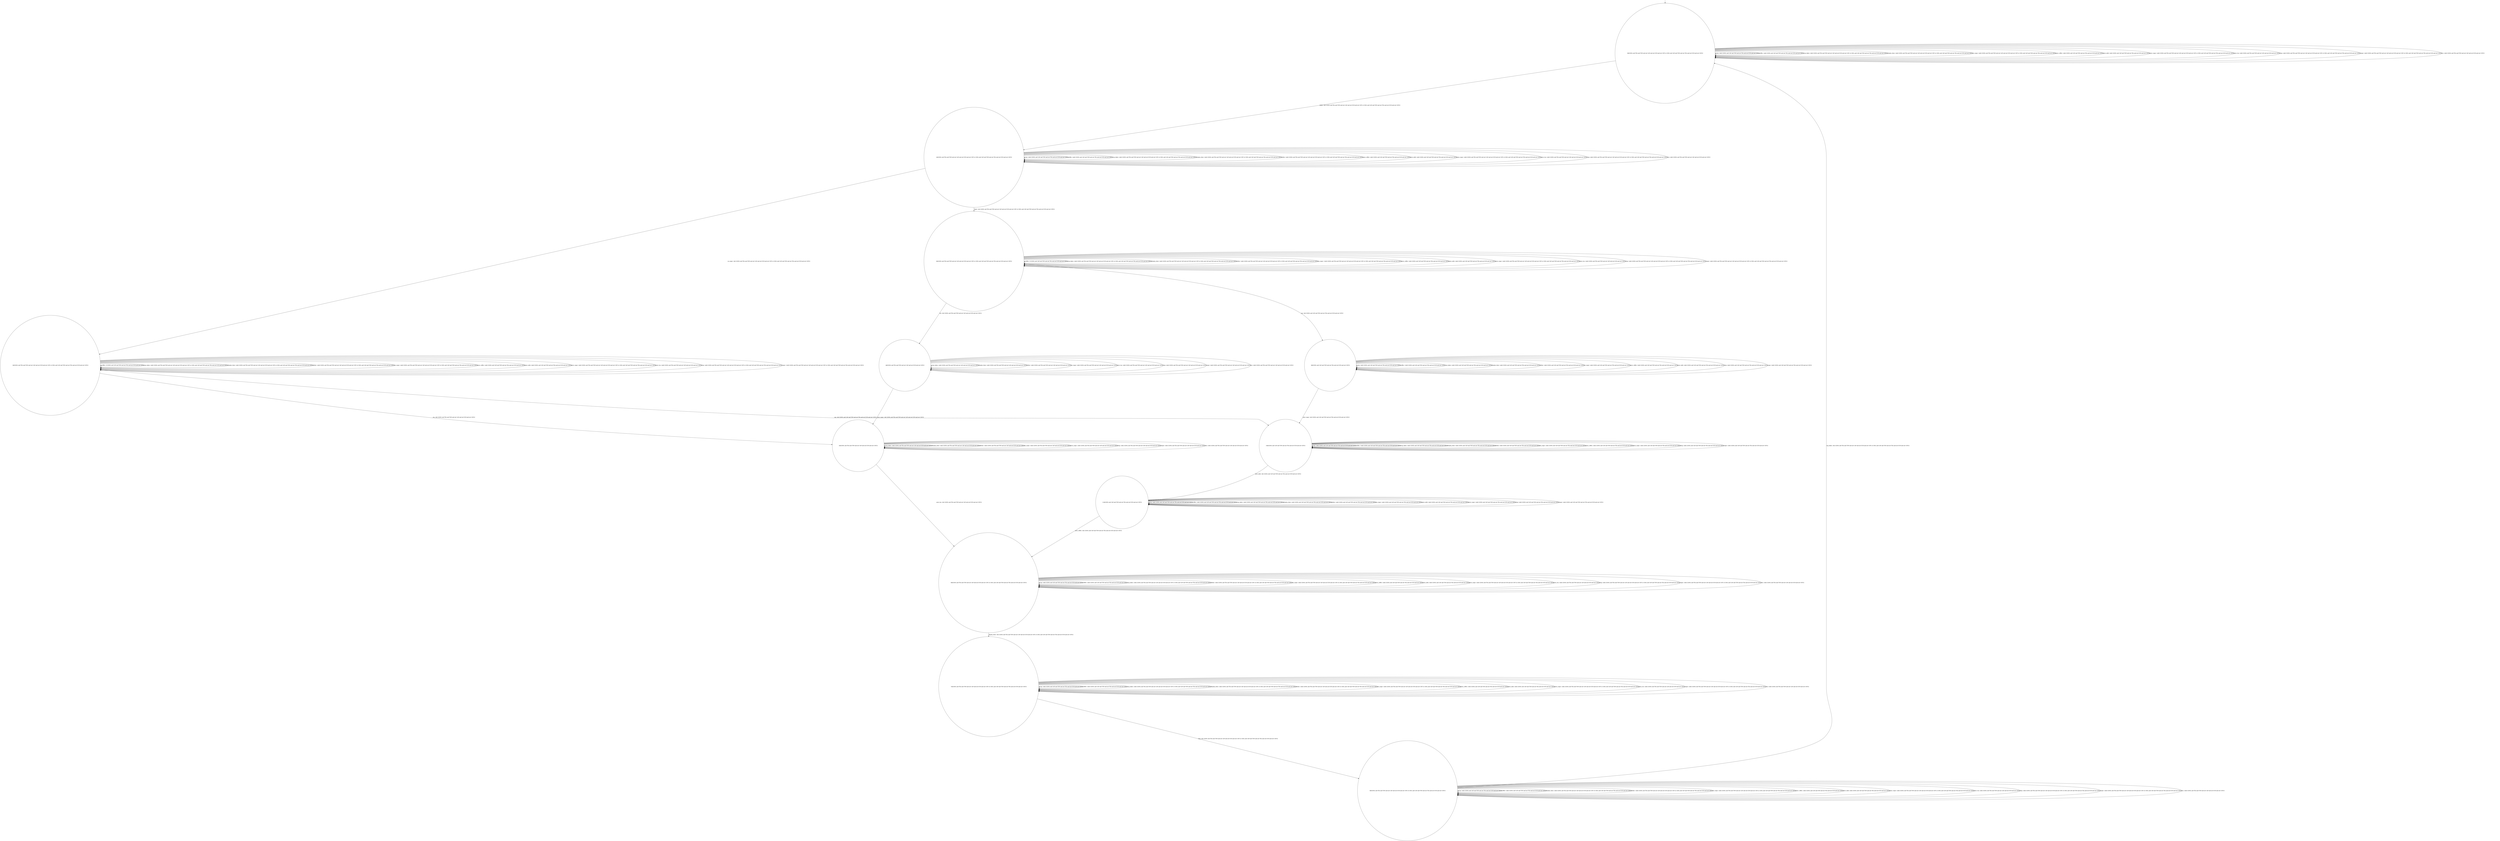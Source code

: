 digraph g {
	edge [lblstyle="above, sloped"];
	s0 [shape="circle" label="0@[((DOL and TEA and TON and not CAP and not EUR and not COF) or (DOL and CAP and TON and not TEA and not EUR and not COF))]"];
	s1 [shape="circle" label="1@[((DOL and TEA and TON and not CAP and not EUR and not COF) or (DOL and CAP and TON and not TEA and not EUR and not COF))]"];
	s2 [shape="circle" label="2@[((DOL and TEA and TON and not CAP and not EUR and not COF) or (DOL and CAP and TON and not TEA and not EUR and not COF))]"];
	s3 [shape="circle" label="3@[((DOL and TEA and TON and not CAP and not EUR and not COF) or (DOL and CAP and TON and not TEA and not EUR and not COF))]"];
	s4 [shape="circle" label="4@[((DOL and TEA and TON and not CAP and not EUR and not COF))]"];
	s5 [shape="circle" label="5@[((DOL and TEA and TON and not CAP and not EUR and not COF))]"];
	s6 [shape="circle" label="6@[((DOL and TEA and TON and not CAP and not EUR and not COF) or (DOL and CAP and TON and not TEA and not EUR and not COF))]"];
	s7 [shape="circle" label="7@[((DOL and TEA and TON and not CAP and not EUR and not COF) or (DOL and CAP and TON and not TEA and not EUR and not COF))]"];
	s8 [shape="circle" label="8@[((DOL and TEA and TON and not CAP and not EUR and not COF) or (DOL and CAP and TON and not TEA and not EUR and not COF))]"];
	s9 [shape="circle" label="9@[((DOL and CAP and TON and not TEA and not EUR and not COF))]"];
	s10 [shape="circle" label="10@[((DOL and CAP and TON and not TEA and not EUR and not COF))]"];
	s11 [shape="circle" label="11@[((DOL and CAP and TON and not TEA and not EUR and not COF))]"];
	s0 -> s0 [label="cap / nok() [((DOL and CAP and TON and not TEA and not EUR and not COF))]"];
	s0 -> s0 [label="coffee / nok() [((DOL and CAP and TON and not TEA and not EUR and not COF))]"];
	s0 -> s0 [label="cup_taken / nok() [((DOL and TEA and TON and not CAP and not EUR and not COF) or (DOL and CAP and TON and not TEA and not EUR and not COF))]"];
	s0 -> s0 [label="display_done / nok() [((DOL and TEA and TON and not CAP and not EUR and not COF) or (DOL and CAP and TON and not TEA and not EUR and not COF))]"];
	s0 -> s1 [label="dollar / ok() [((DOL and TEA and TON and not CAP and not EUR and not COF) or (DOL and CAP and TON and not TEA and not EUR and not COF))]"];
	s0 -> s0 [label="no_sugar / nok() [((DOL and TEA and TON and not CAP and not EUR and not COF) or (DOL and CAP and TON and not TEA and not EUR and not COF))]"];
	s0 -> s0 [label="pour_coffee / nok() [((DOL and CAP and TON and not TEA and not EUR and not COF))]"];
	s0 -> s0 [label="pour_milk / nok() [((DOL and CAP and TON and not TEA and not EUR and not COF))]"];
	s0 -> s0 [label="pour_sugar / nok() [((DOL and TEA and TON and not CAP and not EUR and not COF) or (DOL and CAP and TON and not TEA and not EUR and not COF))]"];
	s0 -> s0 [label="pour_tea / nok() [((DOL and TEA and TON and not CAP and not EUR and not COF))]"];
	s0 -> s0 [label="ring / nok() [((DOL and TEA and TON and not CAP and not EUR and not COF) or (DOL and CAP and TON and not TEA and not EUR and not COF))]"];
	s0 -> s0 [label="sugar / nok() [((DOL and TEA and TON and not CAP and not EUR and not COF) or (DOL and CAP and TON and not TEA and not EUR and not COF))]"];
	s0 -> s0 [label="tea / nok() [((DOL and TEA and TON and not CAP and not EUR and not COF))]"];
	s1 -> s1 [label="cap / nok() [((DOL and CAP and TON and not TEA and not EUR and not COF))]"];
	s1 -> s1 [label="coffee / nok() [((DOL and CAP and TON and not TEA and not EUR and not COF))]"];
	s1 -> s1 [label="cup_taken / nok() [((DOL and TEA and TON and not CAP and not EUR and not COF) or (DOL and CAP and TON and not TEA and not EUR and not COF))]"];
	s1 -> s1 [label="display_done / nok() [((DOL and TEA and TON and not CAP and not EUR and not COF) or (DOL and CAP and TON and not TEA and not EUR and not COF))]"];
	s1 -> s1 [label="dollar / nok() [((DOL and TEA and TON and not CAP and not EUR and not COF) or (DOL and CAP and TON and not TEA and not EUR and not COF))]"];
	s1 -> s2 [label="no_sugar / ok() [((DOL and TEA and TON and not CAP and not EUR and not COF) or (DOL and CAP and TON and not TEA and not EUR and not COF))]"];
	s1 -> s1 [label="pour_coffee / nok() [((DOL and CAP and TON and not TEA and not EUR and not COF))]"];
	s1 -> s1 [label="pour_milk / nok() [((DOL and CAP and TON and not TEA and not EUR and not COF))]"];
	s1 -> s1 [label="pour_sugar / nok() [((DOL and TEA and TON and not CAP and not EUR and not COF) or (DOL and CAP and TON and not TEA and not EUR and not COF))]"];
	s1 -> s1 [label="pour_tea / nok() [((DOL and TEA and TON and not CAP and not EUR and not COF))]"];
	s1 -> s1 [label="ring / nok() [((DOL and TEA and TON and not CAP and not EUR and not COF) or (DOL and CAP and TON and not TEA and not EUR and not COF))]"];
	s1 -> s3 [label="sugar / ok() [((DOL and TEA and TON and not CAP and not EUR and not COF) or (DOL and CAP and TON and not TEA and not EUR and not COF))]"];
	s1 -> s1 [label="tea / nok() [((DOL and TEA and TON and not CAP and not EUR and not COF))]"];
	s2 -> s10 [label="cap / ok() [((DOL and CAP and TON and not TEA and not EUR and not COF))]"];
	s2 -> s2 [label="coffee / Ω [((DOL and CAP and TON and not TEA and not EUR and not COF))]"];
	s2 -> s2 [label="cup_taken / nok() [((DOL and TEA and TON and not CAP and not EUR and not COF) or (DOL and CAP and TON and not TEA and not EUR and not COF))]"];
	s2 -> s2 [label="display_done / nok() [((DOL and TEA and TON and not CAP and not EUR and not COF) or (DOL and CAP and TON and not TEA and not EUR and not COF))]"];
	s2 -> s2 [label="dollar / nok() [((DOL and TEA and TON and not CAP and not EUR and not COF) or (DOL and CAP and TON and not TEA and not EUR and not COF))]"];
	s2 -> s2 [label="no_sugar / nok() [((DOL and TEA and TON and not CAP and not EUR and not COF) or (DOL and CAP and TON and not TEA and not EUR and not COF))]"];
	s2 -> s2 [label="pour_coffee / nok() [((DOL and CAP and TON and not TEA and not EUR and not COF))]"];
	s2 -> s2 [label="pour_milk / nok() [((DOL and CAP and TON and not TEA and not EUR and not COF))]"];
	s2 -> s2 [label="pour_sugar / nok() [((DOL and TEA and TON and not CAP and not EUR and not COF) or (DOL and CAP and TON and not TEA and not EUR and not COF))]"];
	s2 -> s2 [label="pour_tea / nok() [((DOL and TEA and TON and not CAP and not EUR and not COF))]"];
	s2 -> s2 [label="ring / nok() [((DOL and TEA and TON and not CAP and not EUR and not COF) or (DOL and CAP and TON and not TEA and not EUR and not COF))]"];
	s2 -> s2 [label="sugar / void() [((DOL and TEA and TON and not CAP and not EUR and not COF) or (DOL and CAP and TON and not TEA and not EUR and not COF))]"];
	s2 -> s5 [label="tea / ok() [((DOL and TEA and TON and not CAP and not EUR and not COF))]"];
	s3 -> s9 [label="cap / ok() [((DOL and CAP and TON and not TEA and not EUR and not COF))]"];
	s3 -> s3 [label="coffee / Ω [((DOL and CAP and TON and not TEA and not EUR and not COF))]"];
	s3 -> s3 [label="cup_taken / nok() [((DOL and TEA and TON and not CAP and not EUR and not COF) or (DOL and CAP and TON and not TEA and not EUR and not COF))]"];
	s3 -> s3 [label="display_done / nok() [((DOL and TEA and TON and not CAP and not EUR and not COF) or (DOL and CAP and TON and not TEA and not EUR and not COF))]"];
	s3 -> s3 [label="dollar / nok() [((DOL and TEA and TON and not CAP and not EUR and not COF) or (DOL and CAP and TON and not TEA and not EUR and not COF))]"];
	s3 -> s3 [label="no_sugar / void() [((DOL and TEA and TON and not CAP and not EUR and not COF) or (DOL and CAP and TON and not TEA and not EUR and not COF))]"];
	s3 -> s3 [label="pour_coffee / nok() [((DOL and CAP and TON and not TEA and not EUR and not COF))]"];
	s3 -> s3 [label="pour_milk / nok() [((DOL and CAP and TON and not TEA and not EUR and not COF))]"];
	s3 -> s3 [label="pour_sugar / nok() [((DOL and TEA and TON and not CAP and not EUR and not COF) or (DOL and CAP and TON and not TEA and not EUR and not COF))]"];
	s3 -> s3 [label="pour_tea / nok() [((DOL and TEA and TON and not CAP and not EUR and not COF))]"];
	s3 -> s3 [label="ring / nok() [((DOL and TEA and TON and not CAP and not EUR and not COF) or (DOL and CAP and TON and not TEA and not EUR and not COF))]"];
	s3 -> s3 [label="sugar / nok() [((DOL and TEA and TON and not CAP and not EUR and not COF) or (DOL and CAP and TON and not TEA and not EUR and not COF))]"];
	s3 -> s4 [label="tea / ok() [((DOL and TEA and TON and not CAP and not EUR and not COF))]"];
	s4 -> s4 [label="cup_taken / nok() [((DOL and TEA and TON and not CAP and not EUR and not COF))]"];
	s4 -> s4 [label="display_done / nok() [((DOL and TEA and TON and not CAP and not EUR and not COF))]"];
	s4 -> s4 [label="dollar / nok() [((DOL and TEA and TON and not CAP and not EUR and not COF))]"];
	s4 -> s4 [label="no_sugar / nok() [((DOL and TEA and TON and not CAP and not EUR and not COF))]"];
	s4 -> s5 [label="pour_sugar / ok() [((DOL and TEA and TON and not CAP and not EUR and not COF))]"];
	s4 -> s4 [label="pour_tea / nok() [((DOL and TEA and TON and not CAP and not EUR and not COF))]"];
	s4 -> s4 [label="ring / nok() [((DOL and TEA and TON and not CAP and not EUR and not COF))]"];
	s4 -> s4 [label="sugar / nok() [((DOL and TEA and TON and not CAP and not EUR and not COF))]"];
	s4 -> s4 [label="tea / nok() [((DOL and TEA and TON and not CAP and not EUR and not COF))]"];
	s5 -> s5 [label="cup_taken / nok() [((DOL and TEA and TON and not CAP and not EUR and not COF))]"];
	s5 -> s5 [label="display_done / nok() [((DOL and TEA and TON and not CAP and not EUR and not COF))]"];
	s5 -> s5 [label="dollar / nok() [((DOL and TEA and TON and not CAP and not EUR and not COF))]"];
	s5 -> s5 [label="no_sugar / nok() [((DOL and TEA and TON and not CAP and not EUR and not COF))]"];
	s5 -> s5 [label="pour_sugar / nok() [((DOL and TEA and TON and not CAP and not EUR and not COF))]"];
	s5 -> s6 [label="pour_tea / ok() [((DOL and TEA and TON and not CAP and not EUR and not COF))]"];
	s5 -> s5 [label="ring / nok() [((DOL and TEA and TON and not CAP and not EUR and not COF))]"];
	s5 -> s5 [label="sugar / nok() [((DOL and TEA and TON and not CAP and not EUR and not COF))]"];
	s5 -> s5 [label="tea / nok() [((DOL and TEA and TON and not CAP and not EUR and not COF))]"];
	s6 -> s6 [label="cap / nok() [((DOL and CAP and TON and not TEA and not EUR and not COF))]"];
	s6 -> s6 [label="coffee / nok() [((DOL and CAP and TON and not TEA and not EUR and not COF))]"];
	s6 -> s6 [label="cup_taken / nok() [((DOL and TEA and TON and not CAP and not EUR and not COF) or (DOL and CAP and TON and not TEA and not EUR and not COF))]"];
	s6 -> s7 [label="display_done / ok() [((DOL and TEA and TON and not CAP and not EUR and not COF) or (DOL and CAP and TON and not TEA and not EUR and not COF))]"];
	s6 -> s6 [label="dollar / nok() [((DOL and TEA and TON and not CAP and not EUR and not COF) or (DOL and CAP and TON and not TEA and not EUR and not COF))]"];
	s6 -> s6 [label="no_sugar / nok() [((DOL and TEA and TON and not CAP and not EUR and not COF) or (DOL and CAP and TON and not TEA and not EUR and not COF))]"];
	s6 -> s6 [label="pour_coffee / nok() [((DOL and CAP and TON and not TEA and not EUR and not COF))]"];
	s6 -> s6 [label="pour_milk / nok() [((DOL and CAP and TON and not TEA and not EUR and not COF))]"];
	s6 -> s6 [label="pour_sugar / nok() [((DOL and TEA and TON and not CAP and not EUR and not COF) or (DOL and CAP and TON and not TEA and not EUR and not COF))]"];
	s6 -> s6 [label="pour_tea / nok() [((DOL and TEA and TON and not CAP and not EUR and not COF))]"];
	s6 -> s6 [label="ring / nok() [((DOL and TEA and TON and not CAP and not EUR and not COF) or (DOL and CAP and TON and not TEA and not EUR and not COF))]"];
	s6 -> s6 [label="sugar / nok() [((DOL and TEA and TON and not CAP and not EUR and not COF) or (DOL and CAP and TON and not TEA and not EUR and not COF))]"];
	s6 -> s6 [label="tea / nok() [((DOL and TEA and TON and not CAP and not EUR and not COF))]"];
	s7 -> s7 [label="cap / nok() [((DOL and CAP and TON and not TEA and not EUR and not COF))]"];
	s7 -> s7 [label="coffee / nok() [((DOL and CAP and TON and not TEA and not EUR and not COF))]"];
	s7 -> s7 [label="cup_taken / nok() [((DOL and TEA and TON and not CAP and not EUR and not COF) or (DOL and CAP and TON and not TEA and not EUR and not COF))]"];
	s7 -> s7 [label="display_done / nok() [((DOL and TEA and TON and not CAP and not EUR and not COF) or (DOL and CAP and TON and not TEA and not EUR and not COF))]"];
	s7 -> s7 [label="dollar / nok() [((DOL and TEA and TON and not CAP and not EUR and not COF) or (DOL and CAP and TON and not TEA and not EUR and not COF))]"];
	s7 -> s7 [label="no_sugar / nok() [((DOL and TEA and TON and not CAP and not EUR and not COF) or (DOL and CAP and TON and not TEA and not EUR and not COF))]"];
	s7 -> s7 [label="pour_coffee / nok() [((DOL and CAP and TON and not TEA and not EUR and not COF))]"];
	s7 -> s7 [label="pour_milk / nok() [((DOL and CAP and TON and not TEA and not EUR and not COF))]"];
	s7 -> s7 [label="pour_sugar / nok() [((DOL and TEA and TON and not CAP and not EUR and not COF) or (DOL and CAP and TON and not TEA and not EUR and not COF))]"];
	s7 -> s7 [label="pour_tea / nok() [((DOL and TEA and TON and not CAP and not EUR and not COF))]"];
	s7 -> s8 [label="ring / ok() [((DOL and TEA and TON and not CAP and not EUR and not COF) or (DOL and CAP and TON and not TEA and not EUR and not COF))]"];
	s7 -> s7 [label="sugar / nok() [((DOL and TEA and TON and not CAP and not EUR and not COF) or (DOL and CAP and TON and not TEA and not EUR and not COF))]"];
	s7 -> s7 [label="tea / nok() [((DOL and TEA and TON and not CAP and not EUR and not COF))]"];
	s8 -> s8 [label="cap / nok() [((DOL and CAP and TON and not TEA and not EUR and not COF))]"];
	s8 -> s8 [label="coffee / nok() [((DOL and CAP and TON and not TEA and not EUR and not COF))]"];
	s8 -> s0 [label="cup_taken / ok() [((DOL and TEA and TON and not CAP and not EUR and not COF) or (DOL and CAP and TON and not TEA and not EUR and not COF))]"];
	s8 -> s8 [label="display_done / nok() [((DOL and TEA and TON and not CAP and not EUR and not COF) or (DOL and CAP and TON and not TEA and not EUR and not COF))]"];
	s8 -> s8 [label="dollar / nok() [((DOL and TEA and TON and not CAP and not EUR and not COF) or (DOL and CAP and TON and not TEA and not EUR and not COF))]"];
	s8 -> s8 [label="no_sugar / nok() [((DOL and TEA and TON and not CAP and not EUR and not COF) or (DOL and CAP and TON and not TEA and not EUR and not COF))]"];
	s8 -> s8 [label="pour_coffee / nok() [((DOL and CAP and TON and not TEA and not EUR and not COF))]"];
	s8 -> s8 [label="pour_milk / nok() [((DOL and CAP and TON and not TEA and not EUR and not COF))]"];
	s8 -> s8 [label="pour_sugar / nok() [((DOL and TEA and TON and not CAP and not EUR and not COF) or (DOL and CAP and TON and not TEA and not EUR and not COF))]"];
	s8 -> s8 [label="pour_tea / nok() [((DOL and TEA and TON and not CAP and not EUR and not COF))]"];
	s8 -> s8 [label="ring / nok() [((DOL and TEA and TON and not CAP and not EUR and not COF) or (DOL and CAP and TON and not TEA and not EUR and not COF))]"];
	s8 -> s8 [label="sugar / nok() [((DOL and TEA and TON and not CAP and not EUR and not COF) or (DOL and CAP and TON and not TEA and not EUR and not COF))]"];
	s8 -> s8 [label="tea / nok() [((DOL and TEA and TON and not CAP and not EUR and not COF))]"];
	s9 -> s9 [label="cap / nok() [((DOL and CAP and TON and not TEA and not EUR and not COF))]"];
	s9 -> s9 [label="coffee / void() [((DOL and CAP and TON and not TEA and not EUR and not COF))]"];
	s9 -> s9 [label="cup_taken / nok() [((DOL and CAP and TON and not TEA and not EUR and not COF))]"];
	s9 -> s9 [label="display_done / nok() [((DOL and CAP and TON and not TEA and not EUR and not COF))]"];
	s9 -> s9 [label="dollar / nok() [((DOL and CAP and TON and not TEA and not EUR and not COF))]"];
	s9 -> s9 [label="no_sugar / nok() [((DOL and CAP and TON and not TEA and not EUR and not COF))]"];
	s9 -> s9 [label="pour_coffee / nok() [((DOL and CAP and TON and not TEA and not EUR and not COF))]"];
	s9 -> s9 [label="pour_milk / nok() [((DOL and CAP and TON and not TEA and not EUR and not COF))]"];
	s9 -> s10 [label="pour_sugar / ok() [((DOL and CAP and TON and not TEA and not EUR and not COF))]"];
	s9 -> s9 [label="ring / nok() [((DOL and CAP and TON and not TEA and not EUR and not COF))]"];
	s9 -> s9 [label="sugar / nok() [((DOL and CAP and TON and not TEA and not EUR and not COF))]"];
	s10 -> s10 [label="cap / nok() [((DOL and CAP and TON and not TEA and not EUR and not COF))]"];
	s10 -> s10 [label="coffee / void() [((DOL and CAP and TON and not TEA and not EUR and not COF))]"];
	s10 -> s10 [label="cup_taken / nok() [((DOL and CAP and TON and not TEA and not EUR and not COF))]"];
	s10 -> s10 [label="display_done / nok() [((DOL and CAP and TON and not TEA and not EUR and not COF))]"];
	s10 -> s10 [label="dollar / nok() [((DOL and CAP and TON and not TEA and not EUR and not COF))]"];
	s10 -> s10 [label="no_sugar / nok() [((DOL and CAP and TON and not TEA and not EUR and not COF))]"];
	s10 -> s10 [label="pour_coffee / nok() [((DOL and CAP and TON and not TEA and not EUR and not COF))]"];
	s10 -> s11 [label="pour_milk / ok() [((DOL and CAP and TON and not TEA and not EUR and not COF))]"];
	s10 -> s10 [label="pour_sugar / nok() [((DOL and CAP and TON and not TEA and not EUR and not COF))]"];
	s10 -> s10 [label="ring / nok() [((DOL and CAP and TON and not TEA and not EUR and not COF))]"];
	s10 -> s10 [label="sugar / nok() [((DOL and CAP and TON and not TEA and not EUR and not COF))]"];
	s11 -> s11 [label="cap / nok() [((DOL and CAP and TON and not TEA and not EUR and not COF))]"];
	s11 -> s11 [label="coffee / nok() [((DOL and CAP and TON and not TEA and not EUR and not COF))]"];
	s11 -> s11 [label="cup_taken / nok() [((DOL and CAP and TON and not TEA and not EUR and not COF))]"];
	s11 -> s11 [label="display_done / nok() [((DOL and CAP and TON and not TEA and not EUR and not COF))]"];
	s11 -> s11 [label="dollar / nok() [((DOL and CAP and TON and not TEA and not EUR and not COF))]"];
	s11 -> s11 [label="no_sugar / nok() [((DOL and CAP and TON and not TEA and not EUR and not COF))]"];
	s11 -> s6 [label="pour_coffee / ok() [((DOL and CAP and TON and not TEA and not EUR and not COF))]"];
	s11 -> s11 [label="pour_milk / nok() [((DOL and CAP and TON and not TEA and not EUR and not COF))]"];
	s11 -> s11 [label="pour_sugar / nok() [((DOL and CAP and TON and not TEA and not EUR and not COF))]"];
	s11 -> s11 [label="ring / nok() [((DOL and CAP and TON and not TEA and not EUR and not COF))]"];
	s11 -> s11 [label="sugar / nok() [((DOL and CAP and TON and not TEA and not EUR and not COF))]"];
	__start0 [label="" shape="none" width="0" height="0"];
	__start0 -> s0;
}